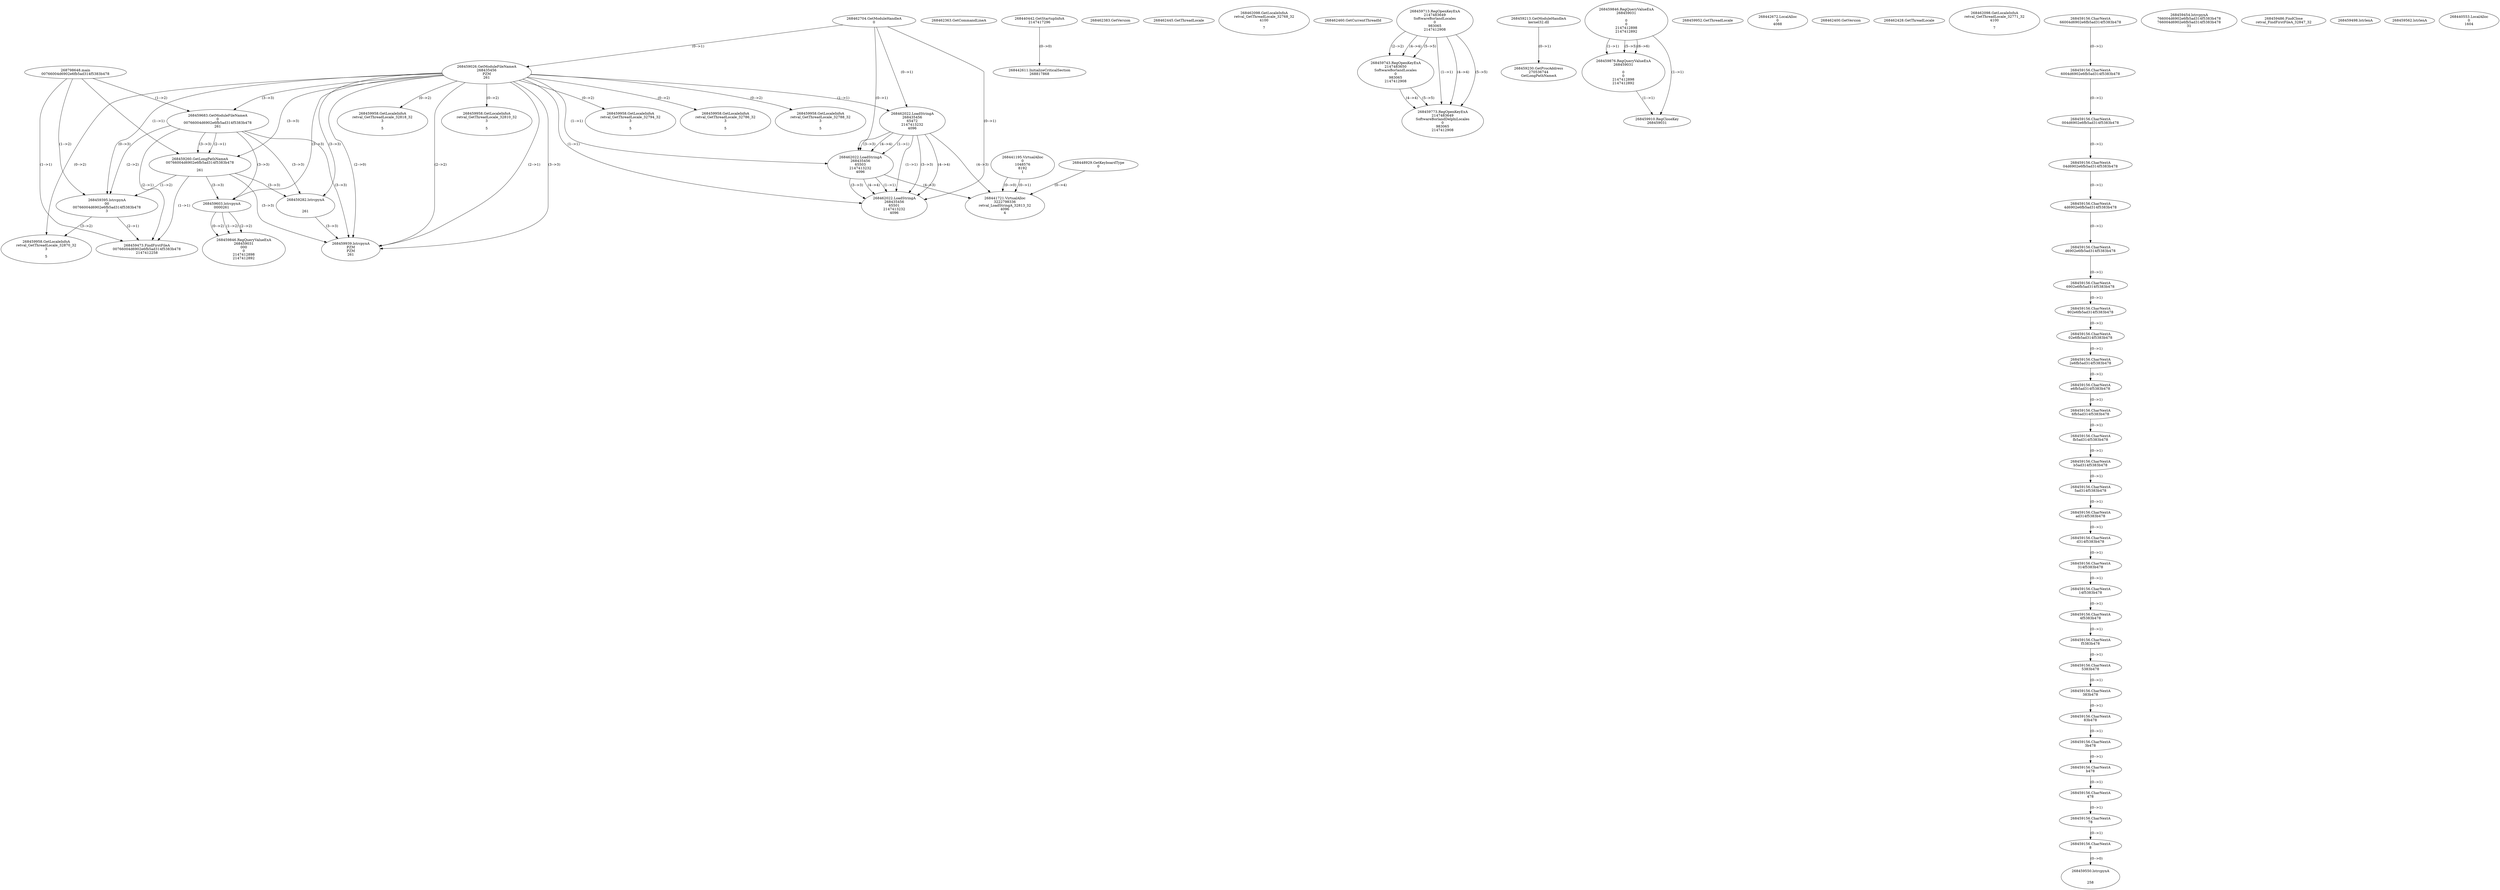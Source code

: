 // Global SCDG with merge call
digraph {
	0 [label="268798648.main
00766004d6902e6fb5ad314f5383b478"]
	1 [label="268462704.GetModuleHandleA
0"]
	2 [label="268448929.GetKeyboardType
0"]
	3 [label="268462363.GetCommandLineA
"]
	4 [label="268440442.GetStartupInfoA
2147417296"]
	5 [label="268462383.GetVersion
"]
	6 [label="268462445.GetThreadLocale
"]
	7 [label="268462098.GetLocaleInfoA
retval_GetThreadLocale_32768_32
4100

7"]
	8 [label="268462460.GetCurrentThreadId
"]
	9 [label="268459026.GetModuleFileNameA
268435456
PZM
261"]
	1 -> 9 [label="(0-->1)"]
	10 [label="268459683.GetModuleFileNameA
0
00766004d6902e6fb5ad314f5383b478
261"]
	0 -> 10 [label="(1-->2)"]
	9 -> 10 [label="(3-->3)"]
	11 [label="268459713.RegOpenKeyExA
2147483649
Software\Borland\Locales
0
983065
2147412908"]
	12 [label="268459213.GetModuleHandleA
kernel32.dll"]
	13 [label="268459230.GetProcAddress
270536744
GetLongPathNameA"]
	12 -> 13 [label="(0-->1)"]
	14 [label="268459260.GetLongPathNameA
00766004d6902e6fb5ad314f5383b478

261"]
	0 -> 14 [label="(1-->1)"]
	10 -> 14 [label="(2-->1)"]
	9 -> 14 [label="(3-->3)"]
	10 -> 14 [label="(3-->3)"]
	15 [label="268459282.lstrcpynA


261"]
	9 -> 15 [label="(3-->3)"]
	10 -> 15 [label="(3-->3)"]
	14 -> 15 [label="(3-->3)"]
	16 [label="268459846.RegQueryValueExA
268459031

0
0
2147412898
2147412892"]
	17 [label="268459876.RegQueryValueExA
268459031

0
0
2147412898
2147412892"]
	16 -> 17 [label="(1-->1)"]
	16 -> 17 [label="(5-->5)"]
	16 -> 17 [label="(6-->6)"]
	18 [label="268459910.RegCloseKey
268459031"]
	16 -> 18 [label="(1-->1)"]
	17 -> 18 [label="(1-->1)"]
	19 [label="268459939.lstrcpynA
PZM
PZM
261"]
	9 -> 19 [label="(2-->1)"]
	9 -> 19 [label="(2-->2)"]
	9 -> 19 [label="(3-->3)"]
	10 -> 19 [label="(3-->3)"]
	14 -> 19 [label="(3-->3)"]
	15 -> 19 [label="(3-->3)"]
	9 -> 19 [label="(2-->0)"]
	20 [label="268459952.GetThreadLocale
"]
	21 [label="268459958.GetLocaleInfoA
retval_GetThreadLocale_32818_32
3

5"]
	9 -> 21 [label="(0-->2)"]
	22 [label="268462022.LoadStringA
268435456
65472
2147413232
4096"]
	1 -> 22 [label="(0-->1)"]
	9 -> 22 [label="(1-->1)"]
	23 [label="268442611.InitializeCriticalSection
268817868"]
	4 -> 23 [label="(0-->0)"]
	24 [label="268442672.LocalAlloc
0
4088"]
	25 [label="268462400.GetVersion
"]
	26 [label="268462428.GetThreadLocale
"]
	27 [label="268462098.GetLocaleInfoA
retval_GetThreadLocale_32771_32
4100

7"]
	28 [label="268459395.lstrcpynA
00
00766004d6902e6fb5ad314f5383b478
3"]
	0 -> 28 [label="(1-->2)"]
	10 -> 28 [label="(2-->2)"]
	14 -> 28 [label="(1-->2)"]
	9 -> 28 [label="(0-->3)"]
	29 [label="268459156.CharNextA
66004d6902e6fb5ad314f5383b478"]
	30 [label="268459156.CharNextA
6004d6902e6fb5ad314f5383b478"]
	29 -> 30 [label="(0-->1)"]
	31 [label="268459156.CharNextA
004d6902e6fb5ad314f5383b478"]
	30 -> 31 [label="(0-->1)"]
	32 [label="268459156.CharNextA
04d6902e6fb5ad314f5383b478"]
	31 -> 32 [label="(0-->1)"]
	33 [label="268459156.CharNextA
4d6902e6fb5ad314f5383b478"]
	32 -> 33 [label="(0-->1)"]
	34 [label="268459156.CharNextA
d6902e6fb5ad314f5383b478"]
	33 -> 34 [label="(0-->1)"]
	35 [label="268459156.CharNextA
6902e6fb5ad314f5383b478"]
	34 -> 35 [label="(0-->1)"]
	36 [label="268459156.CharNextA
902e6fb5ad314f5383b478"]
	35 -> 36 [label="(0-->1)"]
	37 [label="268459156.CharNextA
02e6fb5ad314f5383b478"]
	36 -> 37 [label="(0-->1)"]
	38 [label="268459156.CharNextA
2e6fb5ad314f5383b478"]
	37 -> 38 [label="(0-->1)"]
	39 [label="268459156.CharNextA
e6fb5ad314f5383b478"]
	38 -> 39 [label="(0-->1)"]
	40 [label="268459156.CharNextA
6fb5ad314f5383b478"]
	39 -> 40 [label="(0-->1)"]
	41 [label="268459156.CharNextA
fb5ad314f5383b478"]
	40 -> 41 [label="(0-->1)"]
	42 [label="268459156.CharNextA
b5ad314f5383b478"]
	41 -> 42 [label="(0-->1)"]
	43 [label="268459156.CharNextA
5ad314f5383b478"]
	42 -> 43 [label="(0-->1)"]
	44 [label="268459156.CharNextA
ad314f5383b478"]
	43 -> 44 [label="(0-->1)"]
	45 [label="268459156.CharNextA
d314f5383b478"]
	44 -> 45 [label="(0-->1)"]
	46 [label="268459156.CharNextA
314f5383b478"]
	45 -> 46 [label="(0-->1)"]
	47 [label="268459156.CharNextA
14f5383b478"]
	46 -> 47 [label="(0-->1)"]
	48 [label="268459156.CharNextA
4f5383b478"]
	47 -> 48 [label="(0-->1)"]
	49 [label="268459156.CharNextA
f5383b478"]
	48 -> 49 [label="(0-->1)"]
	50 [label="268459156.CharNextA
5383b478"]
	49 -> 50 [label="(0-->1)"]
	51 [label="268459156.CharNextA
383b478"]
	50 -> 51 [label="(0-->1)"]
	52 [label="268459156.CharNextA
83b478"]
	51 -> 52 [label="(0-->1)"]
	53 [label="268459156.CharNextA
3b478"]
	52 -> 53 [label="(0-->1)"]
	54 [label="268459156.CharNextA
b478"]
	53 -> 54 [label="(0-->1)"]
	55 [label="268459156.CharNextA
478"]
	54 -> 55 [label="(0-->1)"]
	56 [label="268459156.CharNextA
78"]
	55 -> 56 [label="(0-->1)"]
	57 [label="268459156.CharNextA
8"]
	56 -> 57 [label="(0-->1)"]
	58 [label="268459454.lstrcpynA
766004d6902e6fb5ad314f5383b478
766004d6902e6fb5ad314f5383b478
31"]
	59 [label="268459473.FindFirstFileA
00766004d6902e6fb5ad314f5383b478
2147412258"]
	0 -> 59 [label="(1-->1)"]
	10 -> 59 [label="(2-->1)"]
	14 -> 59 [label="(1-->1)"]
	28 -> 59 [label="(2-->1)"]
	60 [label="268459486.FindClose
retval_FindFirstFileA_32847_32"]
	61 [label="268459498.lstrlenA
"]
	62 [label="268459550.lstrcpynA


258"]
	57 -> 62 [label="(0-->0)"]
	63 [label="268459562.lstrlenA
"]
	64 [label="268459603.lstrcpynA
00\
00\
261"]
	9 -> 64 [label="(3-->3)"]
	10 -> 64 [label="(3-->3)"]
	14 -> 64 [label="(3-->3)"]
	65 [label="268459846.RegQueryValueExA
268459031
00\
0
0
2147412898
2147412892"]
	64 -> 65 [label="(1-->2)"]
	64 -> 65 [label="(2-->2)"]
	64 -> 65 [label="(0-->2)"]
	66 [label="268459958.GetLocaleInfoA
retval_GetThreadLocale_32870_32
3

5"]
	9 -> 66 [label="(0-->2)"]
	28 -> 66 [label="(3-->2)"]
	67 [label="268462022.LoadStringA
268435456
65503
2147413232
4096"]
	1 -> 67 [label="(0-->1)"]
	9 -> 67 [label="(1-->1)"]
	22 -> 67 [label="(1-->1)"]
	22 -> 67 [label="(3-->3)"]
	22 -> 67 [label="(4-->4)"]
	68 [label="268459958.GetLocaleInfoA
retval_GetThreadLocale_32810_32
3

5"]
	9 -> 68 [label="(0-->2)"]
	69 [label="268462022.LoadStringA
268435456
65501
2147413232
4096"]
	1 -> 69 [label="(0-->1)"]
	9 -> 69 [label="(1-->1)"]
	22 -> 69 [label="(1-->1)"]
	67 -> 69 [label="(1-->1)"]
	22 -> 69 [label="(3-->3)"]
	67 -> 69 [label="(3-->3)"]
	22 -> 69 [label="(4-->4)"]
	67 -> 69 [label="(4-->4)"]
	70 [label="268459743.RegOpenKeyExA
2147483650
Software\Borland\Locales
0
983065
2147412908"]
	11 -> 70 [label="(2-->2)"]
	11 -> 70 [label="(4-->4)"]
	11 -> 70 [label="(5-->5)"]
	71 [label="268459773.RegOpenKeyExA
2147483649
Software\Borland\Delphi\Locales
0
983065
2147412908"]
	11 -> 71 [label="(1-->1)"]
	11 -> 71 [label="(4-->4)"]
	70 -> 71 [label="(4-->4)"]
	11 -> 71 [label="(5-->5)"]
	70 -> 71 [label="(5-->5)"]
	72 [label="268459958.GetLocaleInfoA
retval_GetThreadLocale_32794_32
3

5"]
	9 -> 72 [label="(0-->2)"]
	73 [label="268441195.VirtualAlloc
0
1048576
8192
1"]
	74 [label="268440553.LocalAlloc
0
1604"]
	75 [label="268441721.VirtualAlloc
3222798336
retval_LoadStringA_32813_32
4096
4"]
	73 -> 75 [label="(0-->1)"]
	22 -> 75 [label="(4-->3)"]
	67 -> 75 [label="(4-->3)"]
	2 -> 75 [label="(0-->4)"]
	73 -> 75 [label="(0-->0)"]
	76 [label="268459958.GetLocaleInfoA
retval_GetThreadLocale_32786_32
3

5"]
	9 -> 76 [label="(0-->2)"]
	77 [label="268459958.GetLocaleInfoA
retval_GetThreadLocale_32788_32
3

5"]
	9 -> 77 [label="(0-->2)"]
}
